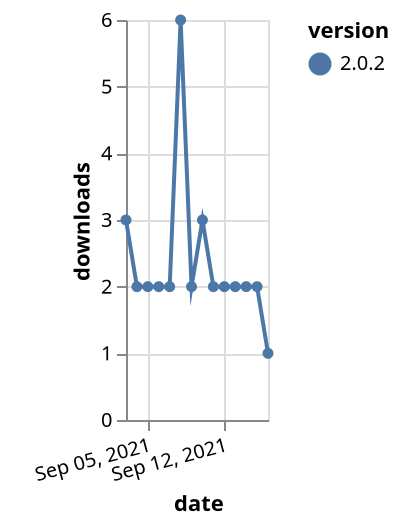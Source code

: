 {"$schema": "https://vega.github.io/schema/vega-lite/v5.json", "description": "A simple bar chart with embedded data.", "data": {"values": [{"date": "2021-09-03", "total": 451, "delta": 3, "version": "2.0.2"}, {"date": "2021-09-04", "total": 453, "delta": 2, "version": "2.0.2"}, {"date": "2021-09-05", "total": 455, "delta": 2, "version": "2.0.2"}, {"date": "2021-09-06", "total": 457, "delta": 2, "version": "2.0.2"}, {"date": "2021-09-07", "total": 459, "delta": 2, "version": "2.0.2"}, {"date": "2021-09-08", "total": 465, "delta": 6, "version": "2.0.2"}, {"date": "2021-09-09", "total": 467, "delta": 2, "version": "2.0.2"}, {"date": "2021-09-10", "total": 470, "delta": 3, "version": "2.0.2"}, {"date": "2021-09-11", "total": 472, "delta": 2, "version": "2.0.2"}, {"date": "2021-09-12", "total": 474, "delta": 2, "version": "2.0.2"}, {"date": "2021-09-13", "total": 476, "delta": 2, "version": "2.0.2"}, {"date": "2021-09-14", "total": 478, "delta": 2, "version": "2.0.2"}, {"date": "2021-09-15", "total": 480, "delta": 2, "version": "2.0.2"}, {"date": "2021-09-16", "total": 481, "delta": 1, "version": "2.0.2"}]}, "width": "container", "mark": {"type": "line", "point": {"filled": true}}, "encoding": {"x": {"field": "date", "type": "temporal", "timeUnit": "yearmonthdate", "title": "date", "axis": {"labelAngle": -15}}, "y": {"field": "delta", "type": "quantitative", "title": "downloads"}, "color": {"field": "version", "type": "nominal"}, "tooltip": {"field": "delta"}}}
